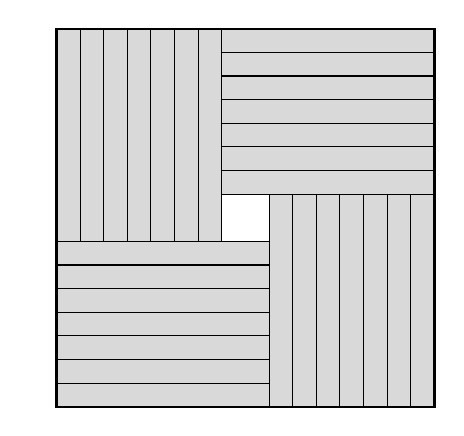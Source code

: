 \ifcsname pGameL\endcsname\else\newlength{\pGameL}\fi
\setlength{\pGameL}{0.3cm}
\tikzset{bin/.style={draw,thick}}
%\tikzset{binGrid/.style={draw,step=1\pGameL,{black!20}}}
\tikzset{item/.style={draw,fill={black!15}}}
\begin{tikzpicture}
%\path[binGrid] (0\pGameL, 0\pGameL) grid (16\pGameL, 16\pGameL);
\path[item] (7\pGameL, 15\pGameL) rectangle +(9\pGameL, 1\pGameL);
\path[item] (0\pGameL, 0\pGameL) rectangle +(9\pGameL, 1\pGameL);
\path[item] (7\pGameL, 14\pGameL) rectangle +(9\pGameL, 1\pGameL);
\path[item] (7\pGameL, 13\pGameL) rectangle +(9\pGameL, 1\pGameL);
\path[item] (7\pGameL, 12\pGameL) rectangle +(9\pGameL, 1\pGameL);
\path[item] (7\pGameL, 11\pGameL) rectangle +(9\pGameL, 1\pGameL);
\path[item] (7\pGameL, 10\pGameL) rectangle +(9\pGameL, 1\pGameL);
\path[item] (7\pGameL, 9\pGameL) rectangle +(9\pGameL, 1\pGameL);
\path[item] (0\pGameL, 1\pGameL) rectangle +(9\pGameL, 1\pGameL);
\path[item] (0\pGameL, 2\pGameL) rectangle +(9\pGameL, 1\pGameL);
\path[item] (0\pGameL, 3\pGameL) rectangle +(9\pGameL, 1\pGameL);
\path[item] (0\pGameL, 4\pGameL) rectangle +(9\pGameL, 1\pGameL);
\path[item] (0\pGameL, 5\pGameL) rectangle +(9\pGameL, 1\pGameL);
\path[item] (0\pGameL, 6\pGameL) rectangle +(9\pGameL, 1\pGameL);
\path[item] (0\pGameL, 7\pGameL) rectangle +(1\pGameL, 9\pGameL);
\path[item] (15\pGameL, 0\pGameL) rectangle +(1\pGameL, 9\pGameL);
\path[item] (1\pGameL, 7\pGameL) rectangle +(1\pGameL, 9\pGameL);
\path[item] (2\pGameL, 7\pGameL) rectangle +(1\pGameL, 9\pGameL);
\path[item] (3\pGameL, 7\pGameL) rectangle +(1\pGameL, 9\pGameL);
\path[item] (4\pGameL, 7\pGameL) rectangle +(1\pGameL, 9\pGameL);
\path[item] (5\pGameL, 7\pGameL) rectangle +(1\pGameL, 9\pGameL);
\path[item] (6\pGameL, 7\pGameL) rectangle +(1\pGameL, 9\pGameL);
\path[item] (14\pGameL, 0\pGameL) rectangle +(1\pGameL, 9\pGameL);
\path[item] (13\pGameL, 0\pGameL) rectangle +(1\pGameL, 9\pGameL);
\path[item] (12\pGameL, 0\pGameL) rectangle +(1\pGameL, 9\pGameL);
\path[item] (11\pGameL, 0\pGameL) rectangle +(1\pGameL, 9\pGameL);
\path[item] (10\pGameL, 0\pGameL) rectangle +(1\pGameL, 9\pGameL);
\path[item] (9\pGameL, 0\pGameL) rectangle +(1\pGameL, 9\pGameL);
\path[bin] (0\pGameL, 0\pGameL) rectangle (16\pGameL, 16\pGameL);
\end{tikzpicture}
